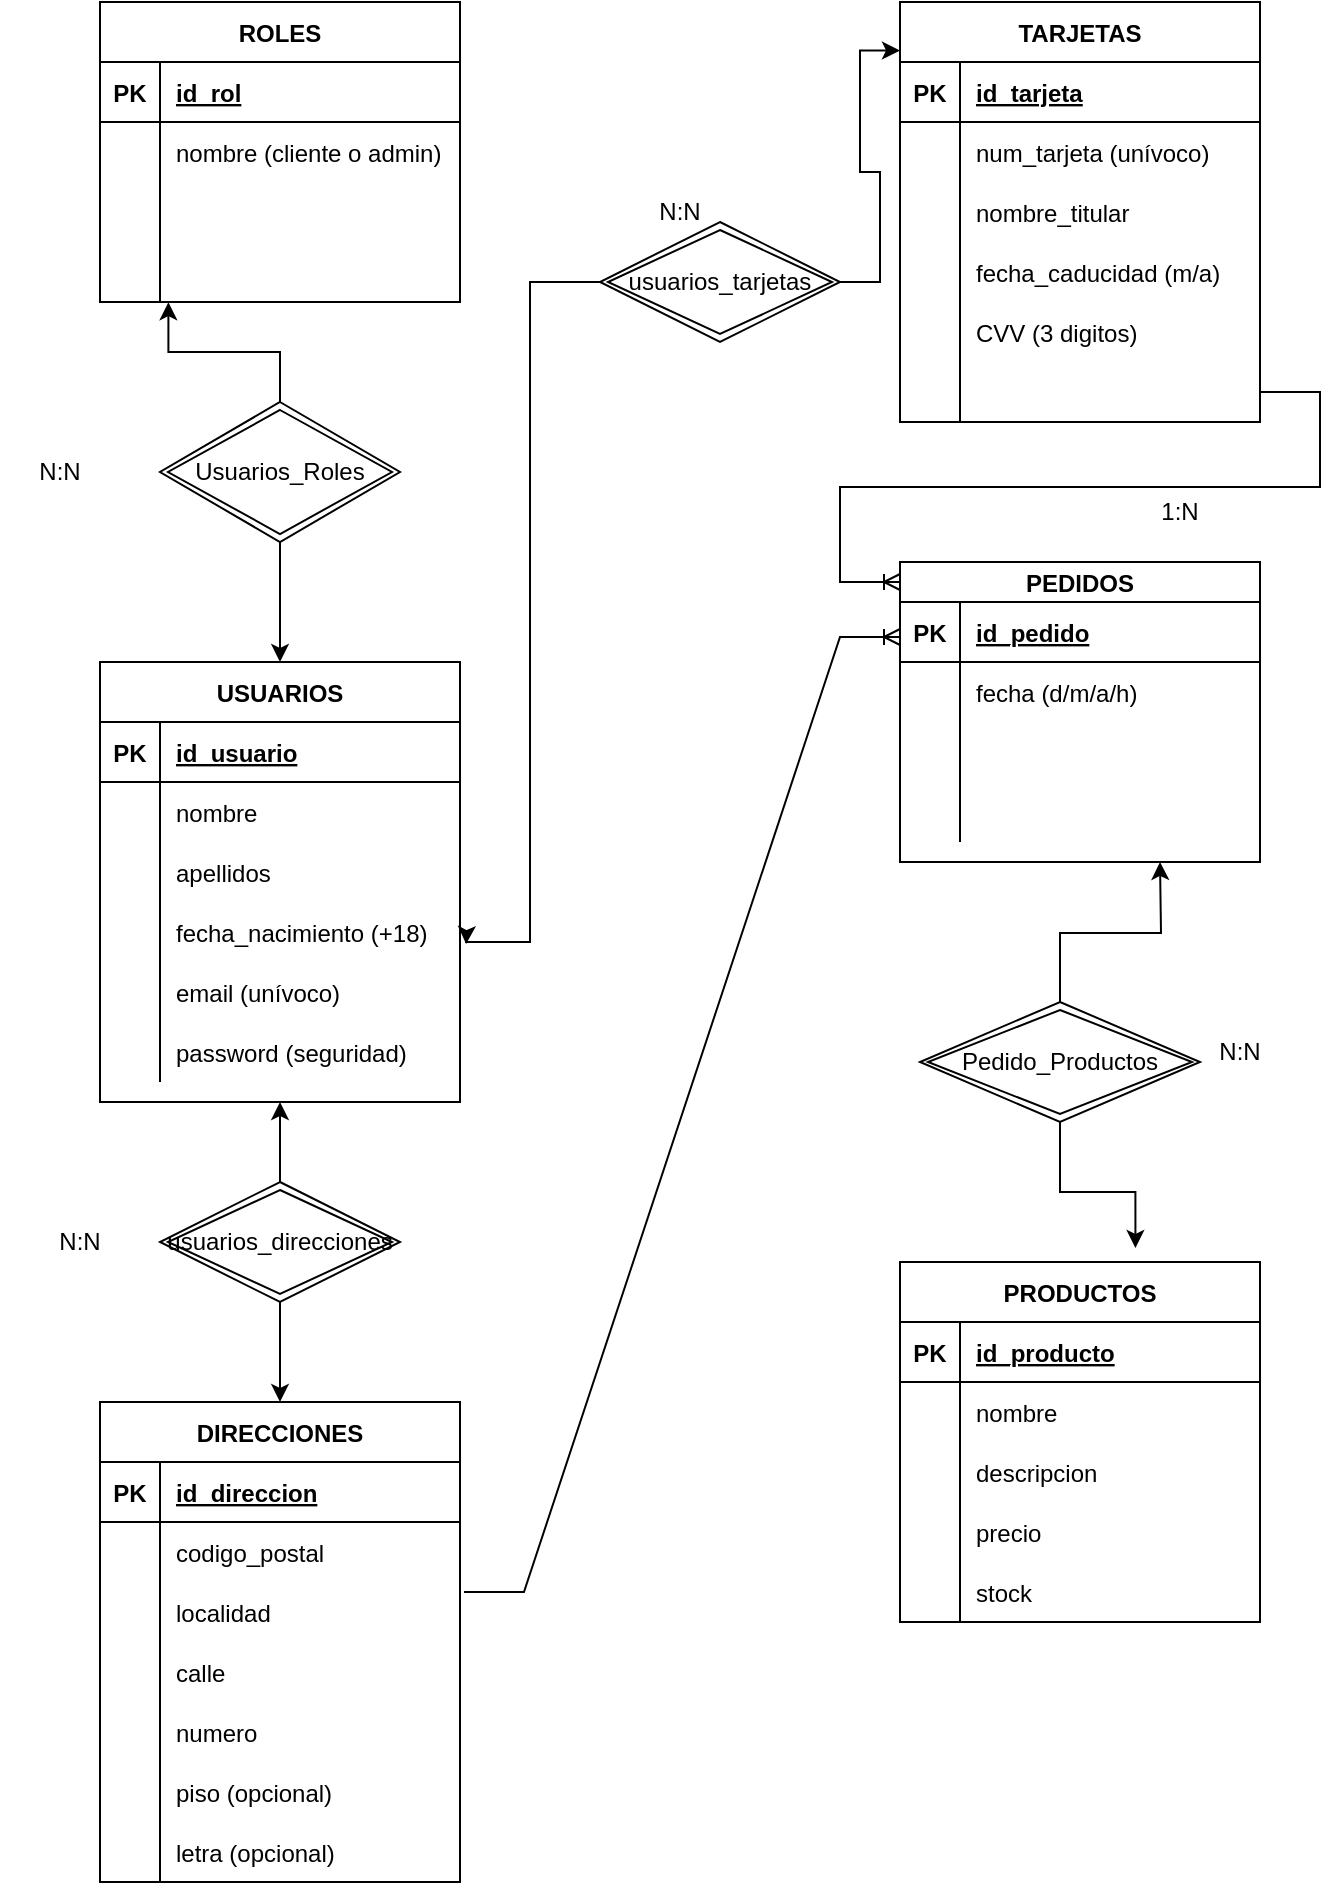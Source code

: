 <mxfile version="20.8.16" type="device"><diagram id="R2lEEEUBdFMjLlhIrx00" name="Page-1"><mxGraphModel dx="1434" dy="870" grid="1" gridSize="10" guides="1" tooltips="1" connect="1" arrows="1" fold="1" page="1" pageScale="1" pageWidth="850" pageHeight="1100" math="0" shadow="0" extFonts="Permanent Marker^https://fonts.googleapis.com/css?family=Permanent+Marker"><root><mxCell id="0"/><mxCell id="1" parent="0"/><mxCell id="_yNKLaG7gGRQHS0H1KTh-8" value="USUARIOS" style="shape=table;startSize=30;container=1;collapsible=1;childLayout=tableLayout;fixedRows=1;rowLines=0;fontStyle=1;align=center;resizeLast=1;" parent="1" vertex="1"><mxGeometry x="80" y="370" width="180" height="220" as="geometry"/></mxCell><mxCell id="_yNKLaG7gGRQHS0H1KTh-9" value="" style="shape=tableRow;horizontal=0;startSize=0;swimlaneHead=0;swimlaneBody=0;fillColor=none;collapsible=0;dropTarget=0;points=[[0,0.5],[1,0.5]];portConstraint=eastwest;top=0;left=0;right=0;bottom=1;" parent="_yNKLaG7gGRQHS0H1KTh-8" vertex="1"><mxGeometry y="30" width="180" height="30" as="geometry"/></mxCell><mxCell id="_yNKLaG7gGRQHS0H1KTh-10" value="PK" style="shape=partialRectangle;connectable=0;fillColor=none;top=0;left=0;bottom=0;right=0;fontStyle=1;overflow=hidden;" parent="_yNKLaG7gGRQHS0H1KTh-9" vertex="1"><mxGeometry width="30" height="30" as="geometry"><mxRectangle width="30" height="30" as="alternateBounds"/></mxGeometry></mxCell><mxCell id="_yNKLaG7gGRQHS0H1KTh-11" value="id_usuario" style="shape=partialRectangle;connectable=0;fillColor=none;top=0;left=0;bottom=0;right=0;align=left;spacingLeft=6;fontStyle=5;overflow=hidden;" parent="_yNKLaG7gGRQHS0H1KTh-9" vertex="1"><mxGeometry x="30" width="150" height="30" as="geometry"><mxRectangle width="150" height="30" as="alternateBounds"/></mxGeometry></mxCell><mxCell id="_yNKLaG7gGRQHS0H1KTh-12" value="" style="shape=tableRow;horizontal=0;startSize=0;swimlaneHead=0;swimlaneBody=0;fillColor=none;collapsible=0;dropTarget=0;points=[[0,0.5],[1,0.5]];portConstraint=eastwest;top=0;left=0;right=0;bottom=0;" parent="_yNKLaG7gGRQHS0H1KTh-8" vertex="1"><mxGeometry y="60" width="180" height="30" as="geometry"/></mxCell><mxCell id="_yNKLaG7gGRQHS0H1KTh-13" value="" style="shape=partialRectangle;connectable=0;fillColor=none;top=0;left=0;bottom=0;right=0;editable=1;overflow=hidden;" parent="_yNKLaG7gGRQHS0H1KTh-12" vertex="1"><mxGeometry width="30" height="30" as="geometry"><mxRectangle width="30" height="30" as="alternateBounds"/></mxGeometry></mxCell><mxCell id="_yNKLaG7gGRQHS0H1KTh-14" value="nombre" style="shape=partialRectangle;connectable=0;fillColor=none;top=0;left=0;bottom=0;right=0;align=left;spacingLeft=6;overflow=hidden;" parent="_yNKLaG7gGRQHS0H1KTh-12" vertex="1"><mxGeometry x="30" width="150" height="30" as="geometry"><mxRectangle width="150" height="30" as="alternateBounds"/></mxGeometry></mxCell><mxCell id="_yNKLaG7gGRQHS0H1KTh-15" value="" style="shape=tableRow;horizontal=0;startSize=0;swimlaneHead=0;swimlaneBody=0;fillColor=none;collapsible=0;dropTarget=0;points=[[0,0.5],[1,0.5]];portConstraint=eastwest;top=0;left=0;right=0;bottom=0;" parent="_yNKLaG7gGRQHS0H1KTh-8" vertex="1"><mxGeometry y="90" width="180" height="30" as="geometry"/></mxCell><mxCell id="_yNKLaG7gGRQHS0H1KTh-16" value="" style="shape=partialRectangle;connectable=0;fillColor=none;top=0;left=0;bottom=0;right=0;editable=1;overflow=hidden;" parent="_yNKLaG7gGRQHS0H1KTh-15" vertex="1"><mxGeometry width="30" height="30" as="geometry"><mxRectangle width="30" height="30" as="alternateBounds"/></mxGeometry></mxCell><mxCell id="_yNKLaG7gGRQHS0H1KTh-17" value="apellidos" style="shape=partialRectangle;connectable=0;fillColor=none;top=0;left=0;bottom=0;right=0;align=left;spacingLeft=6;overflow=hidden;" parent="_yNKLaG7gGRQHS0H1KTh-15" vertex="1"><mxGeometry x="30" width="150" height="30" as="geometry"><mxRectangle width="150" height="30" as="alternateBounds"/></mxGeometry></mxCell><mxCell id="_yNKLaG7gGRQHS0H1KTh-18" value="" style="shape=tableRow;horizontal=0;startSize=0;swimlaneHead=0;swimlaneBody=0;fillColor=none;collapsible=0;dropTarget=0;points=[[0,0.5],[1,0.5]];portConstraint=eastwest;top=0;left=0;right=0;bottom=0;" parent="_yNKLaG7gGRQHS0H1KTh-8" vertex="1"><mxGeometry y="120" width="180" height="30" as="geometry"/></mxCell><mxCell id="_yNKLaG7gGRQHS0H1KTh-19" value="&#10;&#10;&#10;&#10;" style="shape=partialRectangle;connectable=0;fillColor=none;top=0;left=0;bottom=0;right=0;editable=1;overflow=hidden;" parent="_yNKLaG7gGRQHS0H1KTh-18" vertex="1"><mxGeometry width="30" height="30" as="geometry"><mxRectangle width="30" height="30" as="alternateBounds"/></mxGeometry></mxCell><mxCell id="_yNKLaG7gGRQHS0H1KTh-20" value="fecha_nacimiento (+18)" style="shape=partialRectangle;connectable=0;fillColor=none;top=0;left=0;bottom=0;right=0;align=left;spacingLeft=6;overflow=hidden;" parent="_yNKLaG7gGRQHS0H1KTh-18" vertex="1"><mxGeometry x="30" width="150" height="30" as="geometry"><mxRectangle width="150" height="30" as="alternateBounds"/></mxGeometry></mxCell><mxCell id="_yNKLaG7gGRQHS0H1KTh-22" value="" style="shape=tableRow;horizontal=0;startSize=0;swimlaneHead=0;swimlaneBody=0;fillColor=none;collapsible=0;dropTarget=0;points=[[0,0.5],[1,0.5]];portConstraint=eastwest;top=0;left=0;right=0;bottom=0;" parent="_yNKLaG7gGRQHS0H1KTh-8" vertex="1"><mxGeometry y="150" width="180" height="30" as="geometry"/></mxCell><mxCell id="_yNKLaG7gGRQHS0H1KTh-23" value="&#10;&#10;&#10;&#10;" style="shape=partialRectangle;connectable=0;fillColor=none;top=0;left=0;bottom=0;right=0;editable=1;overflow=hidden;" parent="_yNKLaG7gGRQHS0H1KTh-22" vertex="1"><mxGeometry width="30" height="30" as="geometry"><mxRectangle width="30" height="30" as="alternateBounds"/></mxGeometry></mxCell><mxCell id="_yNKLaG7gGRQHS0H1KTh-24" value="email (unívoco)" style="shape=partialRectangle;connectable=0;fillColor=none;top=0;left=0;bottom=0;right=0;align=left;spacingLeft=6;overflow=hidden;" parent="_yNKLaG7gGRQHS0H1KTh-22" vertex="1"><mxGeometry x="30" width="150" height="30" as="geometry"><mxRectangle width="150" height="30" as="alternateBounds"/></mxGeometry></mxCell><mxCell id="_yNKLaG7gGRQHS0H1KTh-25" value="" style="shape=tableRow;horizontal=0;startSize=0;swimlaneHead=0;swimlaneBody=0;fillColor=none;collapsible=0;dropTarget=0;points=[[0,0.5],[1,0.5]];portConstraint=eastwest;top=0;left=0;right=0;bottom=0;" parent="_yNKLaG7gGRQHS0H1KTh-8" vertex="1"><mxGeometry y="180" width="180" height="30" as="geometry"/></mxCell><mxCell id="_yNKLaG7gGRQHS0H1KTh-26" value="&#10;&#10;&#10;&#10;" style="shape=partialRectangle;connectable=0;fillColor=none;top=0;left=0;bottom=0;right=0;editable=1;overflow=hidden;" parent="_yNKLaG7gGRQHS0H1KTh-25" vertex="1"><mxGeometry width="30" height="30" as="geometry"><mxRectangle width="30" height="30" as="alternateBounds"/></mxGeometry></mxCell><mxCell id="_yNKLaG7gGRQHS0H1KTh-27" value="password (seguridad)" style="shape=partialRectangle;connectable=0;fillColor=none;top=0;left=0;bottom=0;right=0;align=left;spacingLeft=6;overflow=hidden;" parent="_yNKLaG7gGRQHS0H1KTh-25" vertex="1"><mxGeometry x="30" width="150" height="30" as="geometry"><mxRectangle width="150" height="30" as="alternateBounds"/></mxGeometry></mxCell><mxCell id="_yNKLaG7gGRQHS0H1KTh-28" value="ROLES" style="shape=table;startSize=30;container=1;collapsible=1;childLayout=tableLayout;fixedRows=1;rowLines=0;fontStyle=1;align=center;resizeLast=1;" parent="1" vertex="1"><mxGeometry x="80" y="40" width="180" height="150" as="geometry"/></mxCell><mxCell id="_yNKLaG7gGRQHS0H1KTh-29" value="" style="shape=tableRow;horizontal=0;startSize=0;swimlaneHead=0;swimlaneBody=0;fillColor=none;collapsible=0;dropTarget=0;points=[[0,0.5],[1,0.5]];portConstraint=eastwest;top=0;left=0;right=0;bottom=1;" parent="_yNKLaG7gGRQHS0H1KTh-28" vertex="1"><mxGeometry y="30" width="180" height="30" as="geometry"/></mxCell><mxCell id="_yNKLaG7gGRQHS0H1KTh-30" value="PK" style="shape=partialRectangle;connectable=0;fillColor=none;top=0;left=0;bottom=0;right=0;fontStyle=1;overflow=hidden;" parent="_yNKLaG7gGRQHS0H1KTh-29" vertex="1"><mxGeometry width="30" height="30" as="geometry"><mxRectangle width="30" height="30" as="alternateBounds"/></mxGeometry></mxCell><mxCell id="_yNKLaG7gGRQHS0H1KTh-31" value="id_rol" style="shape=partialRectangle;connectable=0;fillColor=none;top=0;left=0;bottom=0;right=0;align=left;spacingLeft=6;fontStyle=5;overflow=hidden;" parent="_yNKLaG7gGRQHS0H1KTh-29" vertex="1"><mxGeometry x="30" width="150" height="30" as="geometry"><mxRectangle width="150" height="30" as="alternateBounds"/></mxGeometry></mxCell><mxCell id="_yNKLaG7gGRQHS0H1KTh-32" value="" style="shape=tableRow;horizontal=0;startSize=0;swimlaneHead=0;swimlaneBody=0;fillColor=none;collapsible=0;dropTarget=0;points=[[0,0.5],[1,0.5]];portConstraint=eastwest;top=0;left=0;right=0;bottom=0;" parent="_yNKLaG7gGRQHS0H1KTh-28" vertex="1"><mxGeometry y="60" width="180" height="30" as="geometry"/></mxCell><mxCell id="_yNKLaG7gGRQHS0H1KTh-33" value="" style="shape=partialRectangle;connectable=0;fillColor=none;top=0;left=0;bottom=0;right=0;editable=1;overflow=hidden;" parent="_yNKLaG7gGRQHS0H1KTh-32" vertex="1"><mxGeometry width="30" height="30" as="geometry"><mxRectangle width="30" height="30" as="alternateBounds"/></mxGeometry></mxCell><mxCell id="_yNKLaG7gGRQHS0H1KTh-34" value="nombre (cliente o admin)" style="shape=partialRectangle;connectable=0;fillColor=none;top=0;left=0;bottom=0;right=0;align=left;spacingLeft=6;overflow=hidden;" parent="_yNKLaG7gGRQHS0H1KTh-32" vertex="1"><mxGeometry x="30" width="150" height="30" as="geometry"><mxRectangle width="150" height="30" as="alternateBounds"/></mxGeometry></mxCell><mxCell id="_yNKLaG7gGRQHS0H1KTh-35" value="" style="shape=tableRow;horizontal=0;startSize=0;swimlaneHead=0;swimlaneBody=0;fillColor=none;collapsible=0;dropTarget=0;points=[[0,0.5],[1,0.5]];portConstraint=eastwest;top=0;left=0;right=0;bottom=0;" parent="_yNKLaG7gGRQHS0H1KTh-28" vertex="1"><mxGeometry y="90" width="180" height="30" as="geometry"/></mxCell><mxCell id="_yNKLaG7gGRQHS0H1KTh-36" value="" style="shape=partialRectangle;connectable=0;fillColor=none;top=0;left=0;bottom=0;right=0;editable=1;overflow=hidden;" parent="_yNKLaG7gGRQHS0H1KTh-35" vertex="1"><mxGeometry width="30" height="30" as="geometry"><mxRectangle width="30" height="30" as="alternateBounds"/></mxGeometry></mxCell><mxCell id="_yNKLaG7gGRQHS0H1KTh-37" value="" style="shape=partialRectangle;connectable=0;fillColor=none;top=0;left=0;bottom=0;right=0;align=left;spacingLeft=6;overflow=hidden;" parent="_yNKLaG7gGRQHS0H1KTh-35" vertex="1"><mxGeometry x="30" width="150" height="30" as="geometry"><mxRectangle width="150" height="30" as="alternateBounds"/></mxGeometry></mxCell><mxCell id="_yNKLaG7gGRQHS0H1KTh-38" value="" style="shape=tableRow;horizontal=0;startSize=0;swimlaneHead=0;swimlaneBody=0;fillColor=none;collapsible=0;dropTarget=0;points=[[0,0.5],[1,0.5]];portConstraint=eastwest;top=0;left=0;right=0;bottom=0;" parent="_yNKLaG7gGRQHS0H1KTh-28" vertex="1"><mxGeometry y="120" width="180" height="30" as="geometry"/></mxCell><mxCell id="_yNKLaG7gGRQHS0H1KTh-39" value="" style="shape=partialRectangle;connectable=0;fillColor=none;top=0;left=0;bottom=0;right=0;editable=1;overflow=hidden;" parent="_yNKLaG7gGRQHS0H1KTh-38" vertex="1"><mxGeometry width="30" height="30" as="geometry"><mxRectangle width="30" height="30" as="alternateBounds"/></mxGeometry></mxCell><mxCell id="_yNKLaG7gGRQHS0H1KTh-40" value="" style="shape=partialRectangle;connectable=0;fillColor=none;top=0;left=0;bottom=0;right=0;align=left;spacingLeft=6;overflow=hidden;" parent="_yNKLaG7gGRQHS0H1KTh-38" vertex="1"><mxGeometry x="30" width="150" height="30" as="geometry"><mxRectangle width="150" height="30" as="alternateBounds"/></mxGeometry></mxCell><mxCell id="_yNKLaG7gGRQHS0H1KTh-44" value="DIRECCIONES" style="shape=table;startSize=30;container=1;collapsible=1;childLayout=tableLayout;fixedRows=1;rowLines=0;fontStyle=1;align=center;resizeLast=1;" parent="1" vertex="1"><mxGeometry x="80" y="740" width="180" height="240" as="geometry"/></mxCell><mxCell id="_yNKLaG7gGRQHS0H1KTh-45" value="" style="shape=tableRow;horizontal=0;startSize=0;swimlaneHead=0;swimlaneBody=0;fillColor=none;collapsible=0;dropTarget=0;points=[[0,0.5],[1,0.5]];portConstraint=eastwest;top=0;left=0;right=0;bottom=1;" parent="_yNKLaG7gGRQHS0H1KTh-44" vertex="1"><mxGeometry y="30" width="180" height="30" as="geometry"/></mxCell><mxCell id="_yNKLaG7gGRQHS0H1KTh-46" value="PK" style="shape=partialRectangle;connectable=0;fillColor=none;top=0;left=0;bottom=0;right=0;fontStyle=1;overflow=hidden;" parent="_yNKLaG7gGRQHS0H1KTh-45" vertex="1"><mxGeometry width="30" height="30" as="geometry"><mxRectangle width="30" height="30" as="alternateBounds"/></mxGeometry></mxCell><mxCell id="_yNKLaG7gGRQHS0H1KTh-47" value="id_direccion" style="shape=partialRectangle;connectable=0;fillColor=none;top=0;left=0;bottom=0;right=0;align=left;spacingLeft=6;fontStyle=5;overflow=hidden;" parent="_yNKLaG7gGRQHS0H1KTh-45" vertex="1"><mxGeometry x="30" width="150" height="30" as="geometry"><mxRectangle width="150" height="30" as="alternateBounds"/></mxGeometry></mxCell><mxCell id="_yNKLaG7gGRQHS0H1KTh-48" value="" style="shape=tableRow;horizontal=0;startSize=0;swimlaneHead=0;swimlaneBody=0;fillColor=none;collapsible=0;dropTarget=0;points=[[0,0.5],[1,0.5]];portConstraint=eastwest;top=0;left=0;right=0;bottom=0;" parent="_yNKLaG7gGRQHS0H1KTh-44" vertex="1"><mxGeometry y="60" width="180" height="30" as="geometry"/></mxCell><mxCell id="_yNKLaG7gGRQHS0H1KTh-49" value="" style="shape=partialRectangle;connectable=0;fillColor=none;top=0;left=0;bottom=0;right=0;editable=1;overflow=hidden;" parent="_yNKLaG7gGRQHS0H1KTh-48" vertex="1"><mxGeometry width="30" height="30" as="geometry"><mxRectangle width="30" height="30" as="alternateBounds"/></mxGeometry></mxCell><mxCell id="_yNKLaG7gGRQHS0H1KTh-50" value="codigo_postal" style="shape=partialRectangle;connectable=0;fillColor=none;top=0;left=0;bottom=0;right=0;align=left;spacingLeft=6;overflow=hidden;" parent="_yNKLaG7gGRQHS0H1KTh-48" vertex="1"><mxGeometry x="30" width="150" height="30" as="geometry"><mxRectangle width="150" height="30" as="alternateBounds"/></mxGeometry></mxCell><mxCell id="_yNKLaG7gGRQHS0H1KTh-51" value="" style="shape=tableRow;horizontal=0;startSize=0;swimlaneHead=0;swimlaneBody=0;fillColor=none;collapsible=0;dropTarget=0;points=[[0,0.5],[1,0.5]];portConstraint=eastwest;top=0;left=0;right=0;bottom=0;" parent="_yNKLaG7gGRQHS0H1KTh-44" vertex="1"><mxGeometry y="90" width="180" height="30" as="geometry"/></mxCell><mxCell id="_yNKLaG7gGRQHS0H1KTh-52" value="" style="shape=partialRectangle;connectable=0;fillColor=none;top=0;left=0;bottom=0;right=0;editable=1;overflow=hidden;" parent="_yNKLaG7gGRQHS0H1KTh-51" vertex="1"><mxGeometry width="30" height="30" as="geometry"><mxRectangle width="30" height="30" as="alternateBounds"/></mxGeometry></mxCell><mxCell id="_yNKLaG7gGRQHS0H1KTh-53" value="localidad" style="shape=partialRectangle;connectable=0;fillColor=none;top=0;left=0;bottom=0;right=0;align=left;spacingLeft=6;overflow=hidden;" parent="_yNKLaG7gGRQHS0H1KTh-51" vertex="1"><mxGeometry x="30" width="150" height="30" as="geometry"><mxRectangle width="150" height="30" as="alternateBounds"/></mxGeometry></mxCell><mxCell id="_yNKLaG7gGRQHS0H1KTh-54" value="" style="shape=tableRow;horizontal=0;startSize=0;swimlaneHead=0;swimlaneBody=0;fillColor=none;collapsible=0;dropTarget=0;points=[[0,0.5],[1,0.5]];portConstraint=eastwest;top=0;left=0;right=0;bottom=0;" parent="_yNKLaG7gGRQHS0H1KTh-44" vertex="1"><mxGeometry y="120" width="180" height="30" as="geometry"/></mxCell><mxCell id="_yNKLaG7gGRQHS0H1KTh-55" value="" style="shape=partialRectangle;connectable=0;fillColor=none;top=0;left=0;bottom=0;right=0;editable=1;overflow=hidden;" parent="_yNKLaG7gGRQHS0H1KTh-54" vertex="1"><mxGeometry width="30" height="30" as="geometry"><mxRectangle width="30" height="30" as="alternateBounds"/></mxGeometry></mxCell><mxCell id="_yNKLaG7gGRQHS0H1KTh-56" value="calle" style="shape=partialRectangle;connectable=0;fillColor=none;top=0;left=0;bottom=0;right=0;align=left;spacingLeft=6;overflow=hidden;" parent="_yNKLaG7gGRQHS0H1KTh-54" vertex="1"><mxGeometry x="30" width="150" height="30" as="geometry"><mxRectangle width="150" height="30" as="alternateBounds"/></mxGeometry></mxCell><mxCell id="_yNKLaG7gGRQHS0H1KTh-122" value="" style="shape=tableRow;horizontal=0;startSize=0;swimlaneHead=0;swimlaneBody=0;fillColor=none;collapsible=0;dropTarget=0;points=[[0,0.5],[1,0.5]];portConstraint=eastwest;top=0;left=0;right=0;bottom=0;" parent="_yNKLaG7gGRQHS0H1KTh-44" vertex="1"><mxGeometry y="150" width="180" height="30" as="geometry"/></mxCell><mxCell id="_yNKLaG7gGRQHS0H1KTh-123" value="" style="shape=partialRectangle;connectable=0;fillColor=none;top=0;left=0;bottom=0;right=0;editable=1;overflow=hidden;" parent="_yNKLaG7gGRQHS0H1KTh-122" vertex="1"><mxGeometry width="30" height="30" as="geometry"><mxRectangle width="30" height="30" as="alternateBounds"/></mxGeometry></mxCell><mxCell id="_yNKLaG7gGRQHS0H1KTh-124" value="numero" style="shape=partialRectangle;connectable=0;fillColor=none;top=0;left=0;bottom=0;right=0;align=left;spacingLeft=6;overflow=hidden;" parent="_yNKLaG7gGRQHS0H1KTh-122" vertex="1"><mxGeometry x="30" width="150" height="30" as="geometry"><mxRectangle width="150" height="30" as="alternateBounds"/></mxGeometry></mxCell><mxCell id="_yNKLaG7gGRQHS0H1KTh-125" value="" style="shape=tableRow;horizontal=0;startSize=0;swimlaneHead=0;swimlaneBody=0;fillColor=none;collapsible=0;dropTarget=0;points=[[0,0.5],[1,0.5]];portConstraint=eastwest;top=0;left=0;right=0;bottom=0;" parent="_yNKLaG7gGRQHS0H1KTh-44" vertex="1"><mxGeometry y="180" width="180" height="30" as="geometry"/></mxCell><mxCell id="_yNKLaG7gGRQHS0H1KTh-126" value="" style="shape=partialRectangle;connectable=0;fillColor=none;top=0;left=0;bottom=0;right=0;editable=1;overflow=hidden;" parent="_yNKLaG7gGRQHS0H1KTh-125" vertex="1"><mxGeometry width="30" height="30" as="geometry"><mxRectangle width="30" height="30" as="alternateBounds"/></mxGeometry></mxCell><mxCell id="_yNKLaG7gGRQHS0H1KTh-127" value="piso (opcional)" style="shape=partialRectangle;connectable=0;fillColor=none;top=0;left=0;bottom=0;right=0;align=left;spacingLeft=6;overflow=hidden;" parent="_yNKLaG7gGRQHS0H1KTh-125" vertex="1"><mxGeometry x="30" width="150" height="30" as="geometry"><mxRectangle width="150" height="30" as="alternateBounds"/></mxGeometry></mxCell><mxCell id="_yNKLaG7gGRQHS0H1KTh-128" value="" style="shape=tableRow;horizontal=0;startSize=0;swimlaneHead=0;swimlaneBody=0;fillColor=none;collapsible=0;dropTarget=0;points=[[0,0.5],[1,0.5]];portConstraint=eastwest;top=0;left=0;right=0;bottom=0;" parent="_yNKLaG7gGRQHS0H1KTh-44" vertex="1"><mxGeometry y="210" width="180" height="30" as="geometry"/></mxCell><mxCell id="_yNKLaG7gGRQHS0H1KTh-129" value="" style="shape=partialRectangle;connectable=0;fillColor=none;top=0;left=0;bottom=0;right=0;editable=1;overflow=hidden;" parent="_yNKLaG7gGRQHS0H1KTh-128" vertex="1"><mxGeometry width="30" height="30" as="geometry"><mxRectangle width="30" height="30" as="alternateBounds"/></mxGeometry></mxCell><mxCell id="_yNKLaG7gGRQHS0H1KTh-130" value="letra (opcional)" style="shape=partialRectangle;connectable=0;fillColor=none;top=0;left=0;bottom=0;right=0;align=left;spacingLeft=6;overflow=hidden;" parent="_yNKLaG7gGRQHS0H1KTh-128" vertex="1"><mxGeometry x="30" width="150" height="30" as="geometry"><mxRectangle width="150" height="30" as="alternateBounds"/></mxGeometry></mxCell><mxCell id="_yNKLaG7gGRQHS0H1KTh-57" value="TARJETAS" style="shape=table;startSize=30;container=1;collapsible=1;childLayout=tableLayout;fixedRows=1;rowLines=0;fontStyle=1;align=center;resizeLast=1;" parent="1" vertex="1"><mxGeometry x="480" y="40" width="180" height="210" as="geometry"/></mxCell><mxCell id="_yNKLaG7gGRQHS0H1KTh-58" value="" style="shape=tableRow;horizontal=0;startSize=0;swimlaneHead=0;swimlaneBody=0;fillColor=none;collapsible=0;dropTarget=0;points=[[0,0.5],[1,0.5]];portConstraint=eastwest;top=0;left=0;right=0;bottom=1;" parent="_yNKLaG7gGRQHS0H1KTh-57" vertex="1"><mxGeometry y="30" width="180" height="30" as="geometry"/></mxCell><mxCell id="_yNKLaG7gGRQHS0H1KTh-59" value="PK" style="shape=partialRectangle;connectable=0;fillColor=none;top=0;left=0;bottom=0;right=0;fontStyle=1;overflow=hidden;" parent="_yNKLaG7gGRQHS0H1KTh-58" vertex="1"><mxGeometry width="30" height="30" as="geometry"><mxRectangle width="30" height="30" as="alternateBounds"/></mxGeometry></mxCell><mxCell id="_yNKLaG7gGRQHS0H1KTh-60" value="id_tarjeta" style="shape=partialRectangle;connectable=0;fillColor=none;top=0;left=0;bottom=0;right=0;align=left;spacingLeft=6;fontStyle=5;overflow=hidden;" parent="_yNKLaG7gGRQHS0H1KTh-58" vertex="1"><mxGeometry x="30" width="150" height="30" as="geometry"><mxRectangle width="150" height="30" as="alternateBounds"/></mxGeometry></mxCell><mxCell id="_yNKLaG7gGRQHS0H1KTh-61" value="" style="shape=tableRow;horizontal=0;startSize=0;swimlaneHead=0;swimlaneBody=0;fillColor=none;collapsible=0;dropTarget=0;points=[[0,0.5],[1,0.5]];portConstraint=eastwest;top=0;left=0;right=0;bottom=0;" parent="_yNKLaG7gGRQHS0H1KTh-57" vertex="1"><mxGeometry y="60" width="180" height="30" as="geometry"/></mxCell><mxCell id="_yNKLaG7gGRQHS0H1KTh-62" value="" style="shape=partialRectangle;connectable=0;fillColor=none;top=0;left=0;bottom=0;right=0;editable=1;overflow=hidden;" parent="_yNKLaG7gGRQHS0H1KTh-61" vertex="1"><mxGeometry width="30" height="30" as="geometry"><mxRectangle width="30" height="30" as="alternateBounds"/></mxGeometry></mxCell><mxCell id="_yNKLaG7gGRQHS0H1KTh-63" value="num_tarjeta (unívoco)" style="shape=partialRectangle;connectable=0;fillColor=none;top=0;left=0;bottom=0;right=0;align=left;spacingLeft=6;overflow=hidden;" parent="_yNKLaG7gGRQHS0H1KTh-61" vertex="1"><mxGeometry x="30" width="150" height="30" as="geometry"><mxRectangle width="150" height="30" as="alternateBounds"/></mxGeometry></mxCell><mxCell id="_yNKLaG7gGRQHS0H1KTh-64" value="" style="shape=tableRow;horizontal=0;startSize=0;swimlaneHead=0;swimlaneBody=0;fillColor=none;collapsible=0;dropTarget=0;points=[[0,0.5],[1,0.5]];portConstraint=eastwest;top=0;left=0;right=0;bottom=0;" parent="_yNKLaG7gGRQHS0H1KTh-57" vertex="1"><mxGeometry y="90" width="180" height="30" as="geometry"/></mxCell><mxCell id="_yNKLaG7gGRQHS0H1KTh-65" value="" style="shape=partialRectangle;connectable=0;fillColor=none;top=0;left=0;bottom=0;right=0;editable=1;overflow=hidden;" parent="_yNKLaG7gGRQHS0H1KTh-64" vertex="1"><mxGeometry width="30" height="30" as="geometry"><mxRectangle width="30" height="30" as="alternateBounds"/></mxGeometry></mxCell><mxCell id="_yNKLaG7gGRQHS0H1KTh-66" value="nombre_titular" style="shape=partialRectangle;connectable=0;fillColor=none;top=0;left=0;bottom=0;right=0;align=left;spacingLeft=6;overflow=hidden;" parent="_yNKLaG7gGRQHS0H1KTh-64" vertex="1"><mxGeometry x="30" width="150" height="30" as="geometry"><mxRectangle width="150" height="30" as="alternateBounds"/></mxGeometry></mxCell><mxCell id="_yNKLaG7gGRQHS0H1KTh-134" value="" style="shape=tableRow;horizontal=0;startSize=0;swimlaneHead=0;swimlaneBody=0;fillColor=none;collapsible=0;dropTarget=0;points=[[0,0.5],[1,0.5]];portConstraint=eastwest;top=0;left=0;right=0;bottom=0;" parent="_yNKLaG7gGRQHS0H1KTh-57" vertex="1"><mxGeometry y="120" width="180" height="30" as="geometry"/></mxCell><mxCell id="_yNKLaG7gGRQHS0H1KTh-135" value="" style="shape=partialRectangle;connectable=0;fillColor=none;top=0;left=0;bottom=0;right=0;editable=1;overflow=hidden;" parent="_yNKLaG7gGRQHS0H1KTh-134" vertex="1"><mxGeometry width="30" height="30" as="geometry"><mxRectangle width="30" height="30" as="alternateBounds"/></mxGeometry></mxCell><mxCell id="_yNKLaG7gGRQHS0H1KTh-136" value="fecha_caducidad (m/a)" style="shape=partialRectangle;connectable=0;fillColor=none;top=0;left=0;bottom=0;right=0;align=left;spacingLeft=6;overflow=hidden;" parent="_yNKLaG7gGRQHS0H1KTh-134" vertex="1"><mxGeometry x="30" width="150" height="30" as="geometry"><mxRectangle width="150" height="30" as="alternateBounds"/></mxGeometry></mxCell><mxCell id="_yNKLaG7gGRQHS0H1KTh-131" value="" style="shape=tableRow;horizontal=0;startSize=0;swimlaneHead=0;swimlaneBody=0;fillColor=none;collapsible=0;dropTarget=0;points=[[0,0.5],[1,0.5]];portConstraint=eastwest;top=0;left=0;right=0;bottom=0;" parent="_yNKLaG7gGRQHS0H1KTh-57" vertex="1"><mxGeometry y="150" width="180" height="30" as="geometry"/></mxCell><mxCell id="_yNKLaG7gGRQHS0H1KTh-132" value="" style="shape=partialRectangle;connectable=0;fillColor=none;top=0;left=0;bottom=0;right=0;editable=1;overflow=hidden;" parent="_yNKLaG7gGRQHS0H1KTh-131" vertex="1"><mxGeometry width="30" height="30" as="geometry"><mxRectangle width="30" height="30" as="alternateBounds"/></mxGeometry></mxCell><mxCell id="_yNKLaG7gGRQHS0H1KTh-133" value="CVV (3 digitos)" style="shape=partialRectangle;connectable=0;fillColor=none;top=0;left=0;bottom=0;right=0;align=left;spacingLeft=6;overflow=hidden;" parent="_yNKLaG7gGRQHS0H1KTh-131" vertex="1"><mxGeometry x="30" width="150" height="30" as="geometry"><mxRectangle width="150" height="30" as="alternateBounds"/></mxGeometry></mxCell><mxCell id="_yNKLaG7gGRQHS0H1KTh-67" value="" style="shape=tableRow;horizontal=0;startSize=0;swimlaneHead=0;swimlaneBody=0;fillColor=none;collapsible=0;dropTarget=0;points=[[0,0.5],[1,0.5]];portConstraint=eastwest;top=0;left=0;right=0;bottom=0;" parent="_yNKLaG7gGRQHS0H1KTh-57" vertex="1"><mxGeometry y="180" width="180" height="30" as="geometry"/></mxCell><mxCell id="_yNKLaG7gGRQHS0H1KTh-68" value="" style="shape=partialRectangle;connectable=0;fillColor=none;top=0;left=0;bottom=0;right=0;editable=1;overflow=hidden;" parent="_yNKLaG7gGRQHS0H1KTh-67" vertex="1"><mxGeometry width="30" height="30" as="geometry"><mxRectangle width="30" height="30" as="alternateBounds"/></mxGeometry></mxCell><mxCell id="_yNKLaG7gGRQHS0H1KTh-69" value="" style="shape=partialRectangle;connectable=0;fillColor=none;top=0;left=0;bottom=0;right=0;align=left;spacingLeft=6;overflow=hidden;" parent="_yNKLaG7gGRQHS0H1KTh-67" vertex="1"><mxGeometry x="30" width="150" height="30" as="geometry"><mxRectangle width="150" height="30" as="alternateBounds"/></mxGeometry></mxCell><mxCell id="_yNKLaG7gGRQHS0H1KTh-96" value="PRODUCTOS" style="shape=table;startSize=30;container=1;collapsible=1;childLayout=tableLayout;fixedRows=1;rowLines=0;fontStyle=1;align=center;resizeLast=1;" parent="1" vertex="1"><mxGeometry x="480" y="670" width="180" height="180" as="geometry"/></mxCell><mxCell id="_yNKLaG7gGRQHS0H1KTh-97" value="" style="shape=tableRow;horizontal=0;startSize=0;swimlaneHead=0;swimlaneBody=0;fillColor=none;collapsible=0;dropTarget=0;points=[[0,0.5],[1,0.5]];portConstraint=eastwest;top=0;left=0;right=0;bottom=1;" parent="_yNKLaG7gGRQHS0H1KTh-96" vertex="1"><mxGeometry y="30" width="180" height="30" as="geometry"/></mxCell><mxCell id="_yNKLaG7gGRQHS0H1KTh-98" value="PK" style="shape=partialRectangle;connectable=0;fillColor=none;top=0;left=0;bottom=0;right=0;fontStyle=1;overflow=hidden;" parent="_yNKLaG7gGRQHS0H1KTh-97" vertex="1"><mxGeometry width="30" height="30" as="geometry"><mxRectangle width="30" height="30" as="alternateBounds"/></mxGeometry></mxCell><mxCell id="_yNKLaG7gGRQHS0H1KTh-99" value="id_producto" style="shape=partialRectangle;connectable=0;fillColor=none;top=0;left=0;bottom=0;right=0;align=left;spacingLeft=6;fontStyle=5;overflow=hidden;" parent="_yNKLaG7gGRQHS0H1KTh-97" vertex="1"><mxGeometry x="30" width="150" height="30" as="geometry"><mxRectangle width="150" height="30" as="alternateBounds"/></mxGeometry></mxCell><mxCell id="_yNKLaG7gGRQHS0H1KTh-100" value="" style="shape=tableRow;horizontal=0;startSize=0;swimlaneHead=0;swimlaneBody=0;fillColor=none;collapsible=0;dropTarget=0;points=[[0,0.5],[1,0.5]];portConstraint=eastwest;top=0;left=0;right=0;bottom=0;" parent="_yNKLaG7gGRQHS0H1KTh-96" vertex="1"><mxGeometry y="60" width="180" height="30" as="geometry"/></mxCell><mxCell id="_yNKLaG7gGRQHS0H1KTh-101" value="" style="shape=partialRectangle;connectable=0;fillColor=none;top=0;left=0;bottom=0;right=0;editable=1;overflow=hidden;" parent="_yNKLaG7gGRQHS0H1KTh-100" vertex="1"><mxGeometry width="30" height="30" as="geometry"><mxRectangle width="30" height="30" as="alternateBounds"/></mxGeometry></mxCell><mxCell id="_yNKLaG7gGRQHS0H1KTh-102" value="nombre" style="shape=partialRectangle;connectable=0;fillColor=none;top=0;left=0;bottom=0;right=0;align=left;spacingLeft=6;overflow=hidden;" parent="_yNKLaG7gGRQHS0H1KTh-100" vertex="1"><mxGeometry x="30" width="150" height="30" as="geometry"><mxRectangle width="150" height="30" as="alternateBounds"/></mxGeometry></mxCell><mxCell id="_yNKLaG7gGRQHS0H1KTh-103" value="" style="shape=tableRow;horizontal=0;startSize=0;swimlaneHead=0;swimlaneBody=0;fillColor=none;collapsible=0;dropTarget=0;points=[[0,0.5],[1,0.5]];portConstraint=eastwest;top=0;left=0;right=0;bottom=0;" parent="_yNKLaG7gGRQHS0H1KTh-96" vertex="1"><mxGeometry y="90" width="180" height="30" as="geometry"/></mxCell><mxCell id="_yNKLaG7gGRQHS0H1KTh-104" value="" style="shape=partialRectangle;connectable=0;fillColor=none;top=0;left=0;bottom=0;right=0;editable=1;overflow=hidden;" parent="_yNKLaG7gGRQHS0H1KTh-103" vertex="1"><mxGeometry width="30" height="30" as="geometry"><mxRectangle width="30" height="30" as="alternateBounds"/></mxGeometry></mxCell><mxCell id="_yNKLaG7gGRQHS0H1KTh-105" value="descripcion" style="shape=partialRectangle;connectable=0;fillColor=none;top=0;left=0;bottom=0;right=0;align=left;spacingLeft=6;overflow=hidden;" parent="_yNKLaG7gGRQHS0H1KTh-103" vertex="1"><mxGeometry x="30" width="150" height="30" as="geometry"><mxRectangle width="150" height="30" as="alternateBounds"/></mxGeometry></mxCell><mxCell id="_yNKLaG7gGRQHS0H1KTh-106" value="" style="shape=tableRow;horizontal=0;startSize=0;swimlaneHead=0;swimlaneBody=0;fillColor=none;collapsible=0;dropTarget=0;points=[[0,0.5],[1,0.5]];portConstraint=eastwest;top=0;left=0;right=0;bottom=0;" parent="_yNKLaG7gGRQHS0H1KTh-96" vertex="1"><mxGeometry y="120" width="180" height="30" as="geometry"/></mxCell><mxCell id="_yNKLaG7gGRQHS0H1KTh-107" value="" style="shape=partialRectangle;connectable=0;fillColor=none;top=0;left=0;bottom=0;right=0;editable=1;overflow=hidden;" parent="_yNKLaG7gGRQHS0H1KTh-106" vertex="1"><mxGeometry width="30" height="30" as="geometry"><mxRectangle width="30" height="30" as="alternateBounds"/></mxGeometry></mxCell><mxCell id="_yNKLaG7gGRQHS0H1KTh-108" value="precio" style="shape=partialRectangle;connectable=0;fillColor=none;top=0;left=0;bottom=0;right=0;align=left;spacingLeft=6;overflow=hidden;" parent="_yNKLaG7gGRQHS0H1KTh-106" vertex="1"><mxGeometry x="30" width="150" height="30" as="geometry"><mxRectangle width="150" height="30" as="alternateBounds"/></mxGeometry></mxCell><mxCell id="_yNKLaG7gGRQHS0H1KTh-137" value="" style="shape=tableRow;horizontal=0;startSize=0;swimlaneHead=0;swimlaneBody=0;fillColor=none;collapsible=0;dropTarget=0;points=[[0,0.5],[1,0.5]];portConstraint=eastwest;top=0;left=0;right=0;bottom=0;" parent="_yNKLaG7gGRQHS0H1KTh-96" vertex="1"><mxGeometry y="150" width="180" height="30" as="geometry"/></mxCell><mxCell id="_yNKLaG7gGRQHS0H1KTh-138" value="" style="shape=partialRectangle;connectable=0;fillColor=none;top=0;left=0;bottom=0;right=0;editable=1;overflow=hidden;" parent="_yNKLaG7gGRQHS0H1KTh-137" vertex="1"><mxGeometry width="30" height="30" as="geometry"><mxRectangle width="30" height="30" as="alternateBounds"/></mxGeometry></mxCell><mxCell id="_yNKLaG7gGRQHS0H1KTh-139" value="stock" style="shape=partialRectangle;connectable=0;fillColor=none;top=0;left=0;bottom=0;right=0;align=left;spacingLeft=6;overflow=hidden;" parent="_yNKLaG7gGRQHS0H1KTh-137" vertex="1"><mxGeometry x="30" width="150" height="30" as="geometry"><mxRectangle width="150" height="30" as="alternateBounds"/></mxGeometry></mxCell><mxCell id="_yNKLaG7gGRQHS0H1KTh-109" value="PEDIDOS" style="shape=table;startSize=20;container=1;collapsible=1;childLayout=tableLayout;fixedRows=1;rowLines=0;fontStyle=1;align=center;resizeLast=1;" parent="1" vertex="1"><mxGeometry x="480" y="320" width="180" height="150" as="geometry"/></mxCell><mxCell id="_yNKLaG7gGRQHS0H1KTh-110" value="" style="shape=tableRow;horizontal=0;startSize=0;swimlaneHead=0;swimlaneBody=0;fillColor=none;collapsible=0;dropTarget=0;points=[[0,0.5],[1,0.5]];portConstraint=eastwest;top=0;left=0;right=0;bottom=1;" parent="_yNKLaG7gGRQHS0H1KTh-109" vertex="1"><mxGeometry y="20" width="180" height="30" as="geometry"/></mxCell><mxCell id="_yNKLaG7gGRQHS0H1KTh-111" value="PK" style="shape=partialRectangle;connectable=0;fillColor=none;top=0;left=0;bottom=0;right=0;fontStyle=1;overflow=hidden;" parent="_yNKLaG7gGRQHS0H1KTh-110" vertex="1"><mxGeometry width="30" height="30" as="geometry"><mxRectangle width="30" height="30" as="alternateBounds"/></mxGeometry></mxCell><mxCell id="_yNKLaG7gGRQHS0H1KTh-112" value="id_pedido" style="shape=partialRectangle;connectable=0;fillColor=none;top=0;left=0;bottom=0;right=0;align=left;spacingLeft=6;fontStyle=5;overflow=hidden;" parent="_yNKLaG7gGRQHS0H1KTh-110" vertex="1"><mxGeometry x="30" width="150" height="30" as="geometry"><mxRectangle width="150" height="30" as="alternateBounds"/></mxGeometry></mxCell><mxCell id="_yNKLaG7gGRQHS0H1KTh-113" value="" style="shape=tableRow;horizontal=0;startSize=0;swimlaneHead=0;swimlaneBody=0;fillColor=none;collapsible=0;dropTarget=0;points=[[0,0.5],[1,0.5]];portConstraint=eastwest;top=0;left=0;right=0;bottom=0;" parent="_yNKLaG7gGRQHS0H1KTh-109" vertex="1"><mxGeometry y="50" width="180" height="30" as="geometry"/></mxCell><mxCell id="_yNKLaG7gGRQHS0H1KTh-114" value="" style="shape=partialRectangle;connectable=0;fillColor=none;top=0;left=0;bottom=0;right=0;editable=1;overflow=hidden;" parent="_yNKLaG7gGRQHS0H1KTh-113" vertex="1"><mxGeometry width="30" height="30" as="geometry"><mxRectangle width="30" height="30" as="alternateBounds"/></mxGeometry></mxCell><mxCell id="_yNKLaG7gGRQHS0H1KTh-115" value="fecha (d/m/a/h)" style="shape=partialRectangle;connectable=0;fillColor=none;top=0;left=0;bottom=0;right=0;align=left;spacingLeft=6;overflow=hidden;" parent="_yNKLaG7gGRQHS0H1KTh-113" vertex="1"><mxGeometry x="30" width="150" height="30" as="geometry"><mxRectangle width="150" height="30" as="alternateBounds"/></mxGeometry></mxCell><mxCell id="_yNKLaG7gGRQHS0H1KTh-116" value="" style="shape=tableRow;horizontal=0;startSize=0;swimlaneHead=0;swimlaneBody=0;fillColor=none;collapsible=0;dropTarget=0;points=[[0,0.5],[1,0.5]];portConstraint=eastwest;top=0;left=0;right=0;bottom=0;" parent="_yNKLaG7gGRQHS0H1KTh-109" vertex="1"><mxGeometry y="80" width="180" height="30" as="geometry"/></mxCell><mxCell id="_yNKLaG7gGRQHS0H1KTh-117" value="" style="shape=partialRectangle;connectable=0;fillColor=none;top=0;left=0;bottom=0;right=0;editable=1;overflow=hidden;" parent="_yNKLaG7gGRQHS0H1KTh-116" vertex="1"><mxGeometry width="30" height="30" as="geometry"><mxRectangle width="30" height="30" as="alternateBounds"/></mxGeometry></mxCell><mxCell id="_yNKLaG7gGRQHS0H1KTh-118" value="" style="shape=partialRectangle;connectable=0;fillColor=none;top=0;left=0;bottom=0;right=0;align=left;spacingLeft=6;overflow=hidden;" parent="_yNKLaG7gGRQHS0H1KTh-116" vertex="1"><mxGeometry x="30" width="150" height="30" as="geometry"><mxRectangle width="150" height="30" as="alternateBounds"/></mxGeometry></mxCell><mxCell id="_yNKLaG7gGRQHS0H1KTh-119" value="" style="shape=tableRow;horizontal=0;startSize=0;swimlaneHead=0;swimlaneBody=0;fillColor=none;collapsible=0;dropTarget=0;points=[[0,0.5],[1,0.5]];portConstraint=eastwest;top=0;left=0;right=0;bottom=0;" parent="_yNKLaG7gGRQHS0H1KTh-109" vertex="1"><mxGeometry y="110" width="180" height="30" as="geometry"/></mxCell><mxCell id="_yNKLaG7gGRQHS0H1KTh-120" value="" style="shape=partialRectangle;connectable=0;fillColor=none;top=0;left=0;bottom=0;right=0;editable=1;overflow=hidden;" parent="_yNKLaG7gGRQHS0H1KTh-119" vertex="1"><mxGeometry width="30" height="30" as="geometry"><mxRectangle width="30" height="30" as="alternateBounds"/></mxGeometry></mxCell><mxCell id="_yNKLaG7gGRQHS0H1KTh-121" value="" style="shape=partialRectangle;connectable=0;fillColor=none;top=0;left=0;bottom=0;right=0;align=left;spacingLeft=6;overflow=hidden;" parent="_yNKLaG7gGRQHS0H1KTh-119" vertex="1"><mxGeometry x="30" width="150" height="30" as="geometry"><mxRectangle width="150" height="30" as="alternateBounds"/></mxGeometry></mxCell><mxCell id="_yNKLaG7gGRQHS0H1KTh-145" style="edgeStyle=orthogonalEdgeStyle;rounded=0;orthogonalLoop=1;jettySize=auto;html=1;exitX=0.5;exitY=0;exitDx=0;exitDy=0;entryX=0.19;entryY=1.004;entryDx=0;entryDy=0;entryPerimeter=0;" parent="1" source="_yNKLaG7gGRQHS0H1KTh-140" target="_yNKLaG7gGRQHS0H1KTh-38" edge="1"><mxGeometry relative="1" as="geometry"/></mxCell><mxCell id="_yNKLaG7gGRQHS0H1KTh-146" style="edgeStyle=orthogonalEdgeStyle;rounded=0;orthogonalLoop=1;jettySize=auto;html=1;exitX=0.5;exitY=1;exitDx=0;exitDy=0;entryX=0.5;entryY=0;entryDx=0;entryDy=0;" parent="1" source="_yNKLaG7gGRQHS0H1KTh-140" target="_yNKLaG7gGRQHS0H1KTh-8" edge="1"><mxGeometry relative="1" as="geometry"/></mxCell><mxCell id="_yNKLaG7gGRQHS0H1KTh-140" value="Usuarios_Roles" style="shape=rhombus;double=1;perimeter=rhombusPerimeter;whiteSpace=wrap;html=1;align=center;" parent="1" vertex="1"><mxGeometry x="110" y="240" width="120" height="70" as="geometry"/></mxCell><mxCell id="_yNKLaG7gGRQHS0H1KTh-143" style="edgeStyle=orthogonalEdgeStyle;rounded=0;orthogonalLoop=1;jettySize=auto;html=1;exitX=0.5;exitY=1;exitDx=0;exitDy=0;entryX=0.654;entryY=-0.039;entryDx=0;entryDy=0;entryPerimeter=0;" parent="1" source="_yNKLaG7gGRQHS0H1KTh-141" target="_yNKLaG7gGRQHS0H1KTh-96" edge="1"><mxGeometry relative="1" as="geometry"><mxPoint x="570" y="650.0" as="targetPoint"/></mxGeometry></mxCell><mxCell id="_yNKLaG7gGRQHS0H1KTh-144" style="edgeStyle=orthogonalEdgeStyle;rounded=0;orthogonalLoop=1;jettySize=auto;html=1;exitX=0.5;exitY=0;exitDx=0;exitDy=0;" parent="1" source="_yNKLaG7gGRQHS0H1KTh-141" edge="1"><mxGeometry relative="1" as="geometry"><mxPoint x="610" y="470.0" as="targetPoint"/></mxGeometry></mxCell><mxCell id="_yNKLaG7gGRQHS0H1KTh-141" value="Pedido_Productos" style="shape=rhombus;double=1;perimeter=rhombusPerimeter;whiteSpace=wrap;html=1;align=center;" parent="1" vertex="1"><mxGeometry x="490" y="540" width="140" height="60" as="geometry"/></mxCell><mxCell id="_yNKLaG7gGRQHS0H1KTh-156" style="edgeStyle=orthogonalEdgeStyle;rounded=0;orthogonalLoop=1;jettySize=auto;html=1;exitX=0.5;exitY=0;exitDx=0;exitDy=0;entryX=0.5;entryY=1;entryDx=0;entryDy=0;" parent="1" source="_yNKLaG7gGRQHS0H1KTh-152" target="_yNKLaG7gGRQHS0H1KTh-8" edge="1"><mxGeometry relative="1" as="geometry"/></mxCell><mxCell id="_yNKLaG7gGRQHS0H1KTh-157" style="edgeStyle=orthogonalEdgeStyle;rounded=0;orthogonalLoop=1;jettySize=auto;html=1;exitX=0.5;exitY=1;exitDx=0;exitDy=0;entryX=0.5;entryY=0;entryDx=0;entryDy=0;" parent="1" source="_yNKLaG7gGRQHS0H1KTh-152" target="_yNKLaG7gGRQHS0H1KTh-44" edge="1"><mxGeometry relative="1" as="geometry"/></mxCell><mxCell id="_yNKLaG7gGRQHS0H1KTh-152" value="usuarios_direcciones" style="shape=rhombus;double=1;perimeter=rhombusPerimeter;whiteSpace=wrap;html=1;align=center;" parent="1" vertex="1"><mxGeometry x="110" y="630" width="120" height="60" as="geometry"/></mxCell><mxCell id="_yNKLaG7gGRQHS0H1KTh-154" style="edgeStyle=orthogonalEdgeStyle;rounded=0;orthogonalLoop=1;jettySize=auto;html=1;exitX=1;exitY=0.5;exitDx=0;exitDy=0;entryX=0;entryY=-0.192;entryDx=0;entryDy=0;entryPerimeter=0;" parent="1" source="_yNKLaG7gGRQHS0H1KTh-153" target="_yNKLaG7gGRQHS0H1KTh-58" edge="1"><mxGeometry relative="1" as="geometry"/></mxCell><mxCell id="_yNKLaG7gGRQHS0H1KTh-155" style="edgeStyle=orthogonalEdgeStyle;rounded=0;orthogonalLoop=1;jettySize=auto;html=1;exitX=0;exitY=0.5;exitDx=0;exitDy=0;entryX=1.017;entryY=-0.3;entryDx=0;entryDy=0;entryPerimeter=0;" parent="1" source="_yNKLaG7gGRQHS0H1KTh-153" target="_yNKLaG7gGRQHS0H1KTh-22" edge="1"><mxGeometry relative="1" as="geometry"><mxPoint x="340" y="920" as="targetPoint"/><Array as="points"><mxPoint x="295" y="180"/><mxPoint x="295" y="510"/></Array></mxGeometry></mxCell><mxCell id="_yNKLaG7gGRQHS0H1KTh-153" value="usuarios_tarjetas" style="shape=rhombus;double=1;perimeter=rhombusPerimeter;whiteSpace=wrap;html=1;align=center;" parent="1" vertex="1"><mxGeometry x="330" y="150" width="120" height="60" as="geometry"/></mxCell><mxCell id="_yNKLaG7gGRQHS0H1KTh-158" value="N:N" style="text;html=1;strokeColor=none;fillColor=none;align=center;verticalAlign=middle;whiteSpace=wrap;rounded=0;" parent="1" vertex="1"><mxGeometry x="40" y="645" width="60" height="30" as="geometry"/></mxCell><mxCell id="_yNKLaG7gGRQHS0H1KTh-159" value="N:N" style="text;html=1;strokeColor=none;fillColor=none;align=center;verticalAlign=middle;whiteSpace=wrap;rounded=0;" parent="1" vertex="1"><mxGeometry x="30" y="260" width="60" height="30" as="geometry"/></mxCell><mxCell id="_yNKLaG7gGRQHS0H1KTh-160" value="N:N" style="text;html=1;strokeColor=none;fillColor=none;align=center;verticalAlign=middle;whiteSpace=wrap;rounded=0;" parent="1" vertex="1"><mxGeometry x="340" y="130" width="60" height="30" as="geometry"/></mxCell><mxCell id="_yNKLaG7gGRQHS0H1KTh-161" value="N:N" style="text;html=1;strokeColor=none;fillColor=none;align=center;verticalAlign=middle;whiteSpace=wrap;rounded=0;" parent="1" vertex="1"><mxGeometry x="620" y="550" width="60" height="30" as="geometry"/></mxCell><mxCell id="_yNKLaG7gGRQHS0H1KTh-162" value="1:N" style="text;html=1;strokeColor=none;fillColor=none;align=center;verticalAlign=middle;whiteSpace=wrap;rounded=0;" parent="1" vertex="1"><mxGeometry x="590" y="280" width="60" height="30" as="geometry"/></mxCell><mxCell id="iVImx32k0ASx5MjsofqE-1" value="" style="edgeStyle=entityRelationEdgeStyle;fontSize=12;html=1;endArrow=ERoneToMany;rounded=0;exitX=1.011;exitY=0.167;exitDx=0;exitDy=0;exitPerimeter=0;entryX=0;entryY=0.25;entryDx=0;entryDy=0;" edge="1" parent="1" source="_yNKLaG7gGRQHS0H1KTh-51" target="_yNKLaG7gGRQHS0H1KTh-109"><mxGeometry width="100" height="100" relative="1" as="geometry"><mxPoint x="403.52" y="658.95" as="sourcePoint"/><mxPoint x="310" y="740" as="targetPoint"/></mxGeometry></mxCell><mxCell id="iVImx32k0ASx5MjsofqE-2" value="" style="edgeStyle=entityRelationEdgeStyle;fontSize=12;html=1;endArrow=ERoneToMany;rounded=0;exitX=1;exitY=0.5;exitDx=0;exitDy=0;" edge="1" parent="1" source="_yNKLaG7gGRQHS0H1KTh-67"><mxGeometry width="100" height="100" relative="1" as="geometry"><mxPoint x="380" y="430" as="sourcePoint"/><mxPoint x="480" y="330" as="targetPoint"/></mxGeometry></mxCell></root></mxGraphModel></diagram></mxfile>